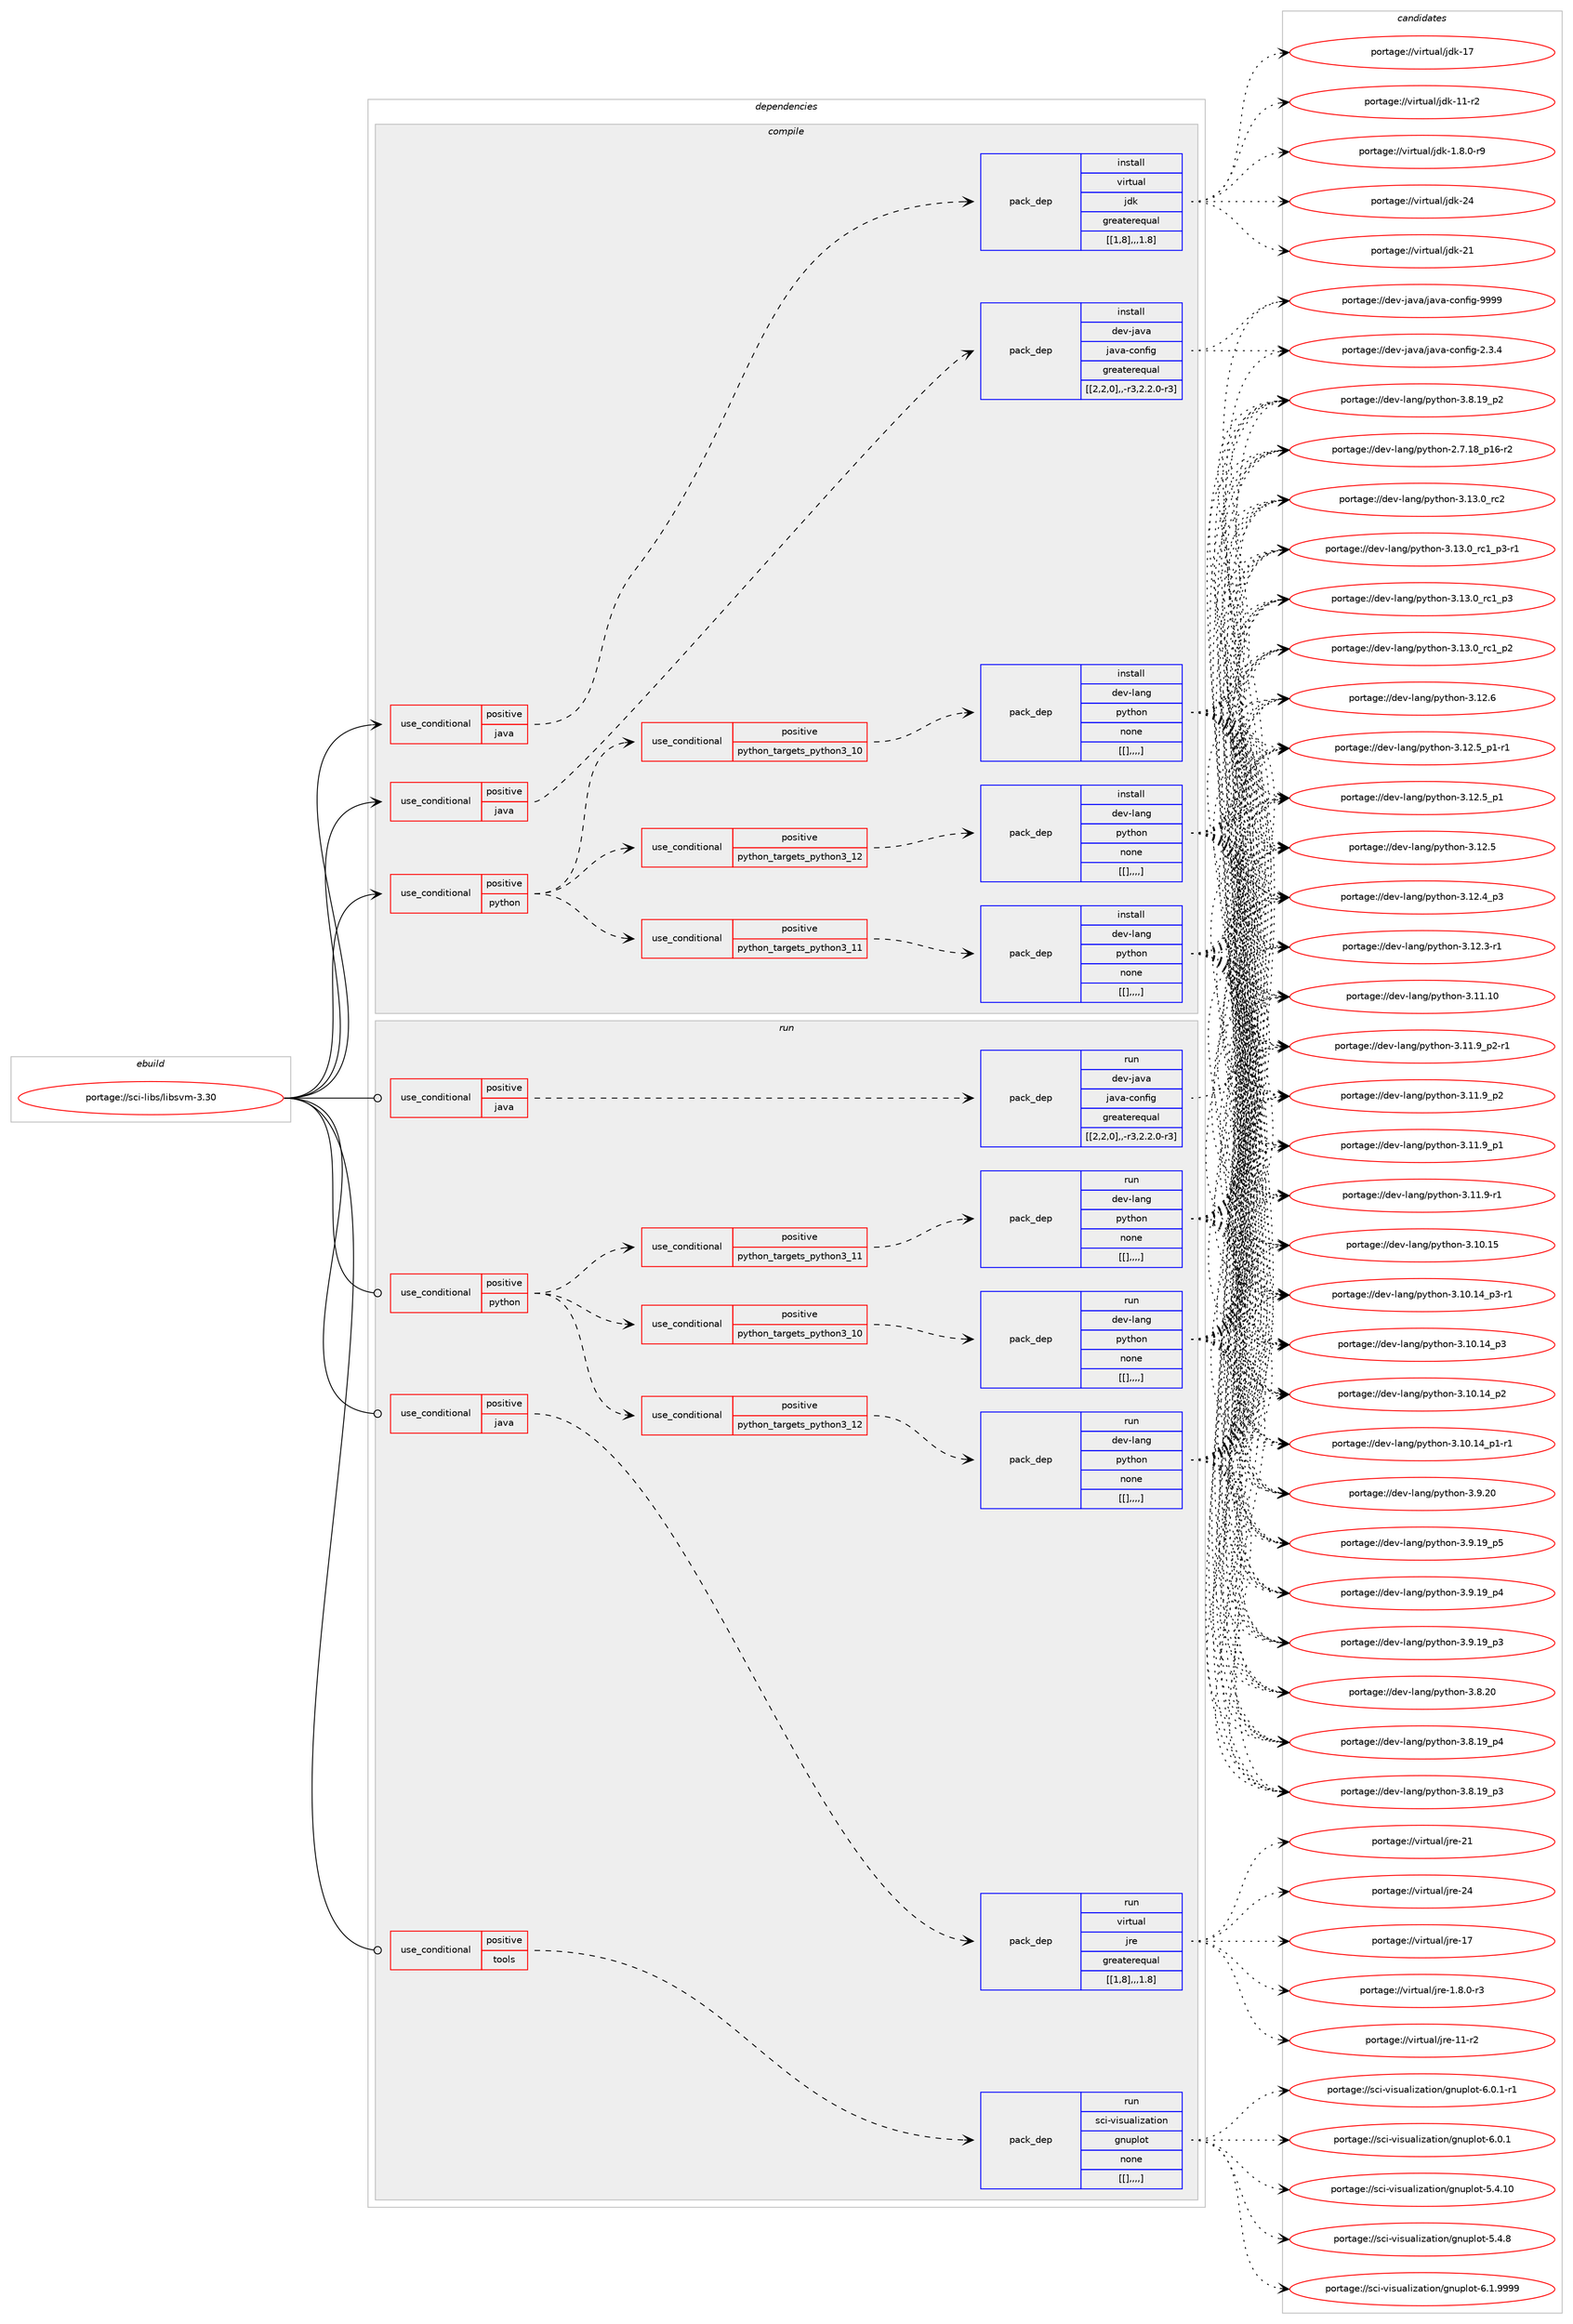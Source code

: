 digraph prolog {

# *************
# Graph options
# *************

newrank=true;
concentrate=true;
compound=true;
graph [rankdir=LR,fontname=Helvetica,fontsize=10,ranksep=1.5];#, ranksep=2.5, nodesep=0.2];
edge  [arrowhead=vee];
node  [fontname=Helvetica,fontsize=10];

# **********
# The ebuild
# **********

subgraph cluster_leftcol {
color=gray;
label=<<i>ebuild</i>>;
id [label="portage://sci-libs/libsvm-3.30", color=red, width=4, href="../sci-libs/libsvm-3.30.svg"];
}

# ****************
# The dependencies
# ****************

subgraph cluster_midcol {
color=gray;
label=<<i>dependencies</i>>;
subgraph cluster_compile {
fillcolor="#eeeeee";
style=filled;
label=<<i>compile</i>>;
subgraph cond110776 {
dependency419689 [label=<<TABLE BORDER="0" CELLBORDER="1" CELLSPACING="0" CELLPADDING="4"><TR><TD ROWSPAN="3" CELLPADDING="10">use_conditional</TD></TR><TR><TD>positive</TD></TR><TR><TD>java</TD></TR></TABLE>>, shape=none, color=red];
subgraph pack305905 {
dependency419690 [label=<<TABLE BORDER="0" CELLBORDER="1" CELLSPACING="0" CELLPADDING="4" WIDTH="220"><TR><TD ROWSPAN="6" CELLPADDING="30">pack_dep</TD></TR><TR><TD WIDTH="110">install</TD></TR><TR><TD>dev-java</TD></TR><TR><TD>java-config</TD></TR><TR><TD>greaterequal</TD></TR><TR><TD>[[2,2,0],,-r3,2.2.0-r3]</TD></TR></TABLE>>, shape=none, color=blue];
}
dependency419689:e -> dependency419690:w [weight=20,style="dashed",arrowhead="vee"];
}
id:e -> dependency419689:w [weight=20,style="solid",arrowhead="vee"];
subgraph cond110777 {
dependency419691 [label=<<TABLE BORDER="0" CELLBORDER="1" CELLSPACING="0" CELLPADDING="4"><TR><TD ROWSPAN="3" CELLPADDING="10">use_conditional</TD></TR><TR><TD>positive</TD></TR><TR><TD>java</TD></TR></TABLE>>, shape=none, color=red];
subgraph pack305906 {
dependency419692 [label=<<TABLE BORDER="0" CELLBORDER="1" CELLSPACING="0" CELLPADDING="4" WIDTH="220"><TR><TD ROWSPAN="6" CELLPADDING="30">pack_dep</TD></TR><TR><TD WIDTH="110">install</TD></TR><TR><TD>virtual</TD></TR><TR><TD>jdk</TD></TR><TR><TD>greaterequal</TD></TR><TR><TD>[[1,8],,,1.8]</TD></TR></TABLE>>, shape=none, color=blue];
}
dependency419691:e -> dependency419692:w [weight=20,style="dashed",arrowhead="vee"];
}
id:e -> dependency419691:w [weight=20,style="solid",arrowhead="vee"];
subgraph cond110778 {
dependency419693 [label=<<TABLE BORDER="0" CELLBORDER="1" CELLSPACING="0" CELLPADDING="4"><TR><TD ROWSPAN="3" CELLPADDING="10">use_conditional</TD></TR><TR><TD>positive</TD></TR><TR><TD>python</TD></TR></TABLE>>, shape=none, color=red];
subgraph cond110779 {
dependency419694 [label=<<TABLE BORDER="0" CELLBORDER="1" CELLSPACING="0" CELLPADDING="4"><TR><TD ROWSPAN="3" CELLPADDING="10">use_conditional</TD></TR><TR><TD>positive</TD></TR><TR><TD>python_targets_python3_10</TD></TR></TABLE>>, shape=none, color=red];
subgraph pack305907 {
dependency419695 [label=<<TABLE BORDER="0" CELLBORDER="1" CELLSPACING="0" CELLPADDING="4" WIDTH="220"><TR><TD ROWSPAN="6" CELLPADDING="30">pack_dep</TD></TR><TR><TD WIDTH="110">install</TD></TR><TR><TD>dev-lang</TD></TR><TR><TD>python</TD></TR><TR><TD>none</TD></TR><TR><TD>[[],,,,]</TD></TR></TABLE>>, shape=none, color=blue];
}
dependency419694:e -> dependency419695:w [weight=20,style="dashed",arrowhead="vee"];
}
dependency419693:e -> dependency419694:w [weight=20,style="dashed",arrowhead="vee"];
subgraph cond110780 {
dependency419696 [label=<<TABLE BORDER="0" CELLBORDER="1" CELLSPACING="0" CELLPADDING="4"><TR><TD ROWSPAN="3" CELLPADDING="10">use_conditional</TD></TR><TR><TD>positive</TD></TR><TR><TD>python_targets_python3_11</TD></TR></TABLE>>, shape=none, color=red];
subgraph pack305908 {
dependency419697 [label=<<TABLE BORDER="0" CELLBORDER="1" CELLSPACING="0" CELLPADDING="4" WIDTH="220"><TR><TD ROWSPAN="6" CELLPADDING="30">pack_dep</TD></TR><TR><TD WIDTH="110">install</TD></TR><TR><TD>dev-lang</TD></TR><TR><TD>python</TD></TR><TR><TD>none</TD></TR><TR><TD>[[],,,,]</TD></TR></TABLE>>, shape=none, color=blue];
}
dependency419696:e -> dependency419697:w [weight=20,style="dashed",arrowhead="vee"];
}
dependency419693:e -> dependency419696:w [weight=20,style="dashed",arrowhead="vee"];
subgraph cond110781 {
dependency419698 [label=<<TABLE BORDER="0" CELLBORDER="1" CELLSPACING="0" CELLPADDING="4"><TR><TD ROWSPAN="3" CELLPADDING="10">use_conditional</TD></TR><TR><TD>positive</TD></TR><TR><TD>python_targets_python3_12</TD></TR></TABLE>>, shape=none, color=red];
subgraph pack305909 {
dependency419699 [label=<<TABLE BORDER="0" CELLBORDER="1" CELLSPACING="0" CELLPADDING="4" WIDTH="220"><TR><TD ROWSPAN="6" CELLPADDING="30">pack_dep</TD></TR><TR><TD WIDTH="110">install</TD></TR><TR><TD>dev-lang</TD></TR><TR><TD>python</TD></TR><TR><TD>none</TD></TR><TR><TD>[[],,,,]</TD></TR></TABLE>>, shape=none, color=blue];
}
dependency419698:e -> dependency419699:w [weight=20,style="dashed",arrowhead="vee"];
}
dependency419693:e -> dependency419698:w [weight=20,style="dashed",arrowhead="vee"];
}
id:e -> dependency419693:w [weight=20,style="solid",arrowhead="vee"];
}
subgraph cluster_compileandrun {
fillcolor="#eeeeee";
style=filled;
label=<<i>compile and run</i>>;
}
subgraph cluster_run {
fillcolor="#eeeeee";
style=filled;
label=<<i>run</i>>;
subgraph cond110782 {
dependency419700 [label=<<TABLE BORDER="0" CELLBORDER="1" CELLSPACING="0" CELLPADDING="4"><TR><TD ROWSPAN="3" CELLPADDING="10">use_conditional</TD></TR><TR><TD>positive</TD></TR><TR><TD>java</TD></TR></TABLE>>, shape=none, color=red];
subgraph pack305910 {
dependency419701 [label=<<TABLE BORDER="0" CELLBORDER="1" CELLSPACING="0" CELLPADDING="4" WIDTH="220"><TR><TD ROWSPAN="6" CELLPADDING="30">pack_dep</TD></TR><TR><TD WIDTH="110">run</TD></TR><TR><TD>dev-java</TD></TR><TR><TD>java-config</TD></TR><TR><TD>greaterequal</TD></TR><TR><TD>[[2,2,0],,-r3,2.2.0-r3]</TD></TR></TABLE>>, shape=none, color=blue];
}
dependency419700:e -> dependency419701:w [weight=20,style="dashed",arrowhead="vee"];
}
id:e -> dependency419700:w [weight=20,style="solid",arrowhead="odot"];
subgraph cond110783 {
dependency419702 [label=<<TABLE BORDER="0" CELLBORDER="1" CELLSPACING="0" CELLPADDING="4"><TR><TD ROWSPAN="3" CELLPADDING="10">use_conditional</TD></TR><TR><TD>positive</TD></TR><TR><TD>java</TD></TR></TABLE>>, shape=none, color=red];
subgraph pack305911 {
dependency419703 [label=<<TABLE BORDER="0" CELLBORDER="1" CELLSPACING="0" CELLPADDING="4" WIDTH="220"><TR><TD ROWSPAN="6" CELLPADDING="30">pack_dep</TD></TR><TR><TD WIDTH="110">run</TD></TR><TR><TD>virtual</TD></TR><TR><TD>jre</TD></TR><TR><TD>greaterequal</TD></TR><TR><TD>[[1,8],,,1.8]</TD></TR></TABLE>>, shape=none, color=blue];
}
dependency419702:e -> dependency419703:w [weight=20,style="dashed",arrowhead="vee"];
}
id:e -> dependency419702:w [weight=20,style="solid",arrowhead="odot"];
subgraph cond110784 {
dependency419704 [label=<<TABLE BORDER="0" CELLBORDER="1" CELLSPACING="0" CELLPADDING="4"><TR><TD ROWSPAN="3" CELLPADDING="10">use_conditional</TD></TR><TR><TD>positive</TD></TR><TR><TD>python</TD></TR></TABLE>>, shape=none, color=red];
subgraph cond110785 {
dependency419705 [label=<<TABLE BORDER="0" CELLBORDER="1" CELLSPACING="0" CELLPADDING="4"><TR><TD ROWSPAN="3" CELLPADDING="10">use_conditional</TD></TR><TR><TD>positive</TD></TR><TR><TD>python_targets_python3_10</TD></TR></TABLE>>, shape=none, color=red];
subgraph pack305912 {
dependency419706 [label=<<TABLE BORDER="0" CELLBORDER="1" CELLSPACING="0" CELLPADDING="4" WIDTH="220"><TR><TD ROWSPAN="6" CELLPADDING="30">pack_dep</TD></TR><TR><TD WIDTH="110">run</TD></TR><TR><TD>dev-lang</TD></TR><TR><TD>python</TD></TR><TR><TD>none</TD></TR><TR><TD>[[],,,,]</TD></TR></TABLE>>, shape=none, color=blue];
}
dependency419705:e -> dependency419706:w [weight=20,style="dashed",arrowhead="vee"];
}
dependency419704:e -> dependency419705:w [weight=20,style="dashed",arrowhead="vee"];
subgraph cond110786 {
dependency419707 [label=<<TABLE BORDER="0" CELLBORDER="1" CELLSPACING="0" CELLPADDING="4"><TR><TD ROWSPAN="3" CELLPADDING="10">use_conditional</TD></TR><TR><TD>positive</TD></TR><TR><TD>python_targets_python3_11</TD></TR></TABLE>>, shape=none, color=red];
subgraph pack305913 {
dependency419708 [label=<<TABLE BORDER="0" CELLBORDER="1" CELLSPACING="0" CELLPADDING="4" WIDTH="220"><TR><TD ROWSPAN="6" CELLPADDING="30">pack_dep</TD></TR><TR><TD WIDTH="110">run</TD></TR><TR><TD>dev-lang</TD></TR><TR><TD>python</TD></TR><TR><TD>none</TD></TR><TR><TD>[[],,,,]</TD></TR></TABLE>>, shape=none, color=blue];
}
dependency419707:e -> dependency419708:w [weight=20,style="dashed",arrowhead="vee"];
}
dependency419704:e -> dependency419707:w [weight=20,style="dashed",arrowhead="vee"];
subgraph cond110787 {
dependency419709 [label=<<TABLE BORDER="0" CELLBORDER="1" CELLSPACING="0" CELLPADDING="4"><TR><TD ROWSPAN="3" CELLPADDING="10">use_conditional</TD></TR><TR><TD>positive</TD></TR><TR><TD>python_targets_python3_12</TD></TR></TABLE>>, shape=none, color=red];
subgraph pack305914 {
dependency419710 [label=<<TABLE BORDER="0" CELLBORDER="1" CELLSPACING="0" CELLPADDING="4" WIDTH="220"><TR><TD ROWSPAN="6" CELLPADDING="30">pack_dep</TD></TR><TR><TD WIDTH="110">run</TD></TR><TR><TD>dev-lang</TD></TR><TR><TD>python</TD></TR><TR><TD>none</TD></TR><TR><TD>[[],,,,]</TD></TR></TABLE>>, shape=none, color=blue];
}
dependency419709:e -> dependency419710:w [weight=20,style="dashed",arrowhead="vee"];
}
dependency419704:e -> dependency419709:w [weight=20,style="dashed",arrowhead="vee"];
}
id:e -> dependency419704:w [weight=20,style="solid",arrowhead="odot"];
subgraph cond110788 {
dependency419711 [label=<<TABLE BORDER="0" CELLBORDER="1" CELLSPACING="0" CELLPADDING="4"><TR><TD ROWSPAN="3" CELLPADDING="10">use_conditional</TD></TR><TR><TD>positive</TD></TR><TR><TD>tools</TD></TR></TABLE>>, shape=none, color=red];
subgraph pack305915 {
dependency419712 [label=<<TABLE BORDER="0" CELLBORDER="1" CELLSPACING="0" CELLPADDING="4" WIDTH="220"><TR><TD ROWSPAN="6" CELLPADDING="30">pack_dep</TD></TR><TR><TD WIDTH="110">run</TD></TR><TR><TD>sci-visualization</TD></TR><TR><TD>gnuplot</TD></TR><TR><TD>none</TD></TR><TR><TD>[[],,,,]</TD></TR></TABLE>>, shape=none, color=blue];
}
dependency419711:e -> dependency419712:w [weight=20,style="dashed",arrowhead="vee"];
}
id:e -> dependency419711:w [weight=20,style="solid",arrowhead="odot"];
}
}

# **************
# The candidates
# **************

subgraph cluster_choices {
rank=same;
color=gray;
label=<<i>candidates</i>>;

subgraph choice305905 {
color=black;
nodesep=1;
choice10010111845106971189747106971189745991111101021051034557575757 [label="portage://dev-java/java-config-9999", color=red, width=4,href="../dev-java/java-config-9999.svg"];
choice1001011184510697118974710697118974599111110102105103455046514652 [label="portage://dev-java/java-config-2.3.4", color=red, width=4,href="../dev-java/java-config-2.3.4.svg"];
dependency419690:e -> choice10010111845106971189747106971189745991111101021051034557575757:w [style=dotted,weight="100"];
dependency419690:e -> choice1001011184510697118974710697118974599111110102105103455046514652:w [style=dotted,weight="100"];
}
subgraph choice305906 {
color=black;
nodesep=1;
choice1181051141161179710847106100107455052 [label="portage://virtual/jdk-24", color=red, width=4,href="../virtual/jdk-24.svg"];
choice1181051141161179710847106100107455049 [label="portage://virtual/jdk-21", color=red, width=4,href="../virtual/jdk-21.svg"];
choice1181051141161179710847106100107454955 [label="portage://virtual/jdk-17", color=red, width=4,href="../virtual/jdk-17.svg"];
choice11810511411611797108471061001074549494511450 [label="portage://virtual/jdk-11-r2", color=red, width=4,href="../virtual/jdk-11-r2.svg"];
choice11810511411611797108471061001074549465646484511457 [label="portage://virtual/jdk-1.8.0-r9", color=red, width=4,href="../virtual/jdk-1.8.0-r9.svg"];
dependency419692:e -> choice1181051141161179710847106100107455052:w [style=dotted,weight="100"];
dependency419692:e -> choice1181051141161179710847106100107455049:w [style=dotted,weight="100"];
dependency419692:e -> choice1181051141161179710847106100107454955:w [style=dotted,weight="100"];
dependency419692:e -> choice11810511411611797108471061001074549494511450:w [style=dotted,weight="100"];
dependency419692:e -> choice11810511411611797108471061001074549465646484511457:w [style=dotted,weight="100"];
}
subgraph choice305907 {
color=black;
nodesep=1;
choice10010111845108971101034711212111610411111045514649514648951149950 [label="portage://dev-lang/python-3.13.0_rc2", color=red, width=4,href="../dev-lang/python-3.13.0_rc2.svg"];
choice1001011184510897110103471121211161041111104551464951464895114994995112514511449 [label="portage://dev-lang/python-3.13.0_rc1_p3-r1", color=red, width=4,href="../dev-lang/python-3.13.0_rc1_p3-r1.svg"];
choice100101118451089711010347112121116104111110455146495146489511499499511251 [label="portage://dev-lang/python-3.13.0_rc1_p3", color=red, width=4,href="../dev-lang/python-3.13.0_rc1_p3.svg"];
choice100101118451089711010347112121116104111110455146495146489511499499511250 [label="portage://dev-lang/python-3.13.0_rc1_p2", color=red, width=4,href="../dev-lang/python-3.13.0_rc1_p2.svg"];
choice10010111845108971101034711212111610411111045514649504654 [label="portage://dev-lang/python-3.12.6", color=red, width=4,href="../dev-lang/python-3.12.6.svg"];
choice1001011184510897110103471121211161041111104551464950465395112494511449 [label="portage://dev-lang/python-3.12.5_p1-r1", color=red, width=4,href="../dev-lang/python-3.12.5_p1-r1.svg"];
choice100101118451089711010347112121116104111110455146495046539511249 [label="portage://dev-lang/python-3.12.5_p1", color=red, width=4,href="../dev-lang/python-3.12.5_p1.svg"];
choice10010111845108971101034711212111610411111045514649504653 [label="portage://dev-lang/python-3.12.5", color=red, width=4,href="../dev-lang/python-3.12.5.svg"];
choice100101118451089711010347112121116104111110455146495046529511251 [label="portage://dev-lang/python-3.12.4_p3", color=red, width=4,href="../dev-lang/python-3.12.4_p3.svg"];
choice100101118451089711010347112121116104111110455146495046514511449 [label="portage://dev-lang/python-3.12.3-r1", color=red, width=4,href="../dev-lang/python-3.12.3-r1.svg"];
choice1001011184510897110103471121211161041111104551464949464948 [label="portage://dev-lang/python-3.11.10", color=red, width=4,href="../dev-lang/python-3.11.10.svg"];
choice1001011184510897110103471121211161041111104551464949465795112504511449 [label="portage://dev-lang/python-3.11.9_p2-r1", color=red, width=4,href="../dev-lang/python-3.11.9_p2-r1.svg"];
choice100101118451089711010347112121116104111110455146494946579511250 [label="portage://dev-lang/python-3.11.9_p2", color=red, width=4,href="../dev-lang/python-3.11.9_p2.svg"];
choice100101118451089711010347112121116104111110455146494946579511249 [label="portage://dev-lang/python-3.11.9_p1", color=red, width=4,href="../dev-lang/python-3.11.9_p1.svg"];
choice100101118451089711010347112121116104111110455146494946574511449 [label="portage://dev-lang/python-3.11.9-r1", color=red, width=4,href="../dev-lang/python-3.11.9-r1.svg"];
choice1001011184510897110103471121211161041111104551464948464953 [label="portage://dev-lang/python-3.10.15", color=red, width=4,href="../dev-lang/python-3.10.15.svg"];
choice100101118451089711010347112121116104111110455146494846495295112514511449 [label="portage://dev-lang/python-3.10.14_p3-r1", color=red, width=4,href="../dev-lang/python-3.10.14_p3-r1.svg"];
choice10010111845108971101034711212111610411111045514649484649529511251 [label="portage://dev-lang/python-3.10.14_p3", color=red, width=4,href="../dev-lang/python-3.10.14_p3.svg"];
choice10010111845108971101034711212111610411111045514649484649529511250 [label="portage://dev-lang/python-3.10.14_p2", color=red, width=4,href="../dev-lang/python-3.10.14_p2.svg"];
choice100101118451089711010347112121116104111110455146494846495295112494511449 [label="portage://dev-lang/python-3.10.14_p1-r1", color=red, width=4,href="../dev-lang/python-3.10.14_p1-r1.svg"];
choice10010111845108971101034711212111610411111045514657465048 [label="portage://dev-lang/python-3.9.20", color=red, width=4,href="../dev-lang/python-3.9.20.svg"];
choice100101118451089711010347112121116104111110455146574649579511253 [label="portage://dev-lang/python-3.9.19_p5", color=red, width=4,href="../dev-lang/python-3.9.19_p5.svg"];
choice100101118451089711010347112121116104111110455146574649579511252 [label="portage://dev-lang/python-3.9.19_p4", color=red, width=4,href="../dev-lang/python-3.9.19_p4.svg"];
choice100101118451089711010347112121116104111110455146574649579511251 [label="portage://dev-lang/python-3.9.19_p3", color=red, width=4,href="../dev-lang/python-3.9.19_p3.svg"];
choice10010111845108971101034711212111610411111045514656465048 [label="portage://dev-lang/python-3.8.20", color=red, width=4,href="../dev-lang/python-3.8.20.svg"];
choice100101118451089711010347112121116104111110455146564649579511252 [label="portage://dev-lang/python-3.8.19_p4", color=red, width=4,href="../dev-lang/python-3.8.19_p4.svg"];
choice100101118451089711010347112121116104111110455146564649579511251 [label="portage://dev-lang/python-3.8.19_p3", color=red, width=4,href="../dev-lang/python-3.8.19_p3.svg"];
choice100101118451089711010347112121116104111110455146564649579511250 [label="portage://dev-lang/python-3.8.19_p2", color=red, width=4,href="../dev-lang/python-3.8.19_p2.svg"];
choice100101118451089711010347112121116104111110455046554649569511249544511450 [label="portage://dev-lang/python-2.7.18_p16-r2", color=red, width=4,href="../dev-lang/python-2.7.18_p16-r2.svg"];
dependency419695:e -> choice10010111845108971101034711212111610411111045514649514648951149950:w [style=dotted,weight="100"];
dependency419695:e -> choice1001011184510897110103471121211161041111104551464951464895114994995112514511449:w [style=dotted,weight="100"];
dependency419695:e -> choice100101118451089711010347112121116104111110455146495146489511499499511251:w [style=dotted,weight="100"];
dependency419695:e -> choice100101118451089711010347112121116104111110455146495146489511499499511250:w [style=dotted,weight="100"];
dependency419695:e -> choice10010111845108971101034711212111610411111045514649504654:w [style=dotted,weight="100"];
dependency419695:e -> choice1001011184510897110103471121211161041111104551464950465395112494511449:w [style=dotted,weight="100"];
dependency419695:e -> choice100101118451089711010347112121116104111110455146495046539511249:w [style=dotted,weight="100"];
dependency419695:e -> choice10010111845108971101034711212111610411111045514649504653:w [style=dotted,weight="100"];
dependency419695:e -> choice100101118451089711010347112121116104111110455146495046529511251:w [style=dotted,weight="100"];
dependency419695:e -> choice100101118451089711010347112121116104111110455146495046514511449:w [style=dotted,weight="100"];
dependency419695:e -> choice1001011184510897110103471121211161041111104551464949464948:w [style=dotted,weight="100"];
dependency419695:e -> choice1001011184510897110103471121211161041111104551464949465795112504511449:w [style=dotted,weight="100"];
dependency419695:e -> choice100101118451089711010347112121116104111110455146494946579511250:w [style=dotted,weight="100"];
dependency419695:e -> choice100101118451089711010347112121116104111110455146494946579511249:w [style=dotted,weight="100"];
dependency419695:e -> choice100101118451089711010347112121116104111110455146494946574511449:w [style=dotted,weight="100"];
dependency419695:e -> choice1001011184510897110103471121211161041111104551464948464953:w [style=dotted,weight="100"];
dependency419695:e -> choice100101118451089711010347112121116104111110455146494846495295112514511449:w [style=dotted,weight="100"];
dependency419695:e -> choice10010111845108971101034711212111610411111045514649484649529511251:w [style=dotted,weight="100"];
dependency419695:e -> choice10010111845108971101034711212111610411111045514649484649529511250:w [style=dotted,weight="100"];
dependency419695:e -> choice100101118451089711010347112121116104111110455146494846495295112494511449:w [style=dotted,weight="100"];
dependency419695:e -> choice10010111845108971101034711212111610411111045514657465048:w [style=dotted,weight="100"];
dependency419695:e -> choice100101118451089711010347112121116104111110455146574649579511253:w [style=dotted,weight="100"];
dependency419695:e -> choice100101118451089711010347112121116104111110455146574649579511252:w [style=dotted,weight="100"];
dependency419695:e -> choice100101118451089711010347112121116104111110455146574649579511251:w [style=dotted,weight="100"];
dependency419695:e -> choice10010111845108971101034711212111610411111045514656465048:w [style=dotted,weight="100"];
dependency419695:e -> choice100101118451089711010347112121116104111110455146564649579511252:w [style=dotted,weight="100"];
dependency419695:e -> choice100101118451089711010347112121116104111110455146564649579511251:w [style=dotted,weight="100"];
dependency419695:e -> choice100101118451089711010347112121116104111110455146564649579511250:w [style=dotted,weight="100"];
dependency419695:e -> choice100101118451089711010347112121116104111110455046554649569511249544511450:w [style=dotted,weight="100"];
}
subgraph choice305908 {
color=black;
nodesep=1;
choice10010111845108971101034711212111610411111045514649514648951149950 [label="portage://dev-lang/python-3.13.0_rc2", color=red, width=4,href="../dev-lang/python-3.13.0_rc2.svg"];
choice1001011184510897110103471121211161041111104551464951464895114994995112514511449 [label="portage://dev-lang/python-3.13.0_rc1_p3-r1", color=red, width=4,href="../dev-lang/python-3.13.0_rc1_p3-r1.svg"];
choice100101118451089711010347112121116104111110455146495146489511499499511251 [label="portage://dev-lang/python-3.13.0_rc1_p3", color=red, width=4,href="../dev-lang/python-3.13.0_rc1_p3.svg"];
choice100101118451089711010347112121116104111110455146495146489511499499511250 [label="portage://dev-lang/python-3.13.0_rc1_p2", color=red, width=4,href="../dev-lang/python-3.13.0_rc1_p2.svg"];
choice10010111845108971101034711212111610411111045514649504654 [label="portage://dev-lang/python-3.12.6", color=red, width=4,href="../dev-lang/python-3.12.6.svg"];
choice1001011184510897110103471121211161041111104551464950465395112494511449 [label="portage://dev-lang/python-3.12.5_p1-r1", color=red, width=4,href="../dev-lang/python-3.12.5_p1-r1.svg"];
choice100101118451089711010347112121116104111110455146495046539511249 [label="portage://dev-lang/python-3.12.5_p1", color=red, width=4,href="../dev-lang/python-3.12.5_p1.svg"];
choice10010111845108971101034711212111610411111045514649504653 [label="portage://dev-lang/python-3.12.5", color=red, width=4,href="../dev-lang/python-3.12.5.svg"];
choice100101118451089711010347112121116104111110455146495046529511251 [label="portage://dev-lang/python-3.12.4_p3", color=red, width=4,href="../dev-lang/python-3.12.4_p3.svg"];
choice100101118451089711010347112121116104111110455146495046514511449 [label="portage://dev-lang/python-3.12.3-r1", color=red, width=4,href="../dev-lang/python-3.12.3-r1.svg"];
choice1001011184510897110103471121211161041111104551464949464948 [label="portage://dev-lang/python-3.11.10", color=red, width=4,href="../dev-lang/python-3.11.10.svg"];
choice1001011184510897110103471121211161041111104551464949465795112504511449 [label="portage://dev-lang/python-3.11.9_p2-r1", color=red, width=4,href="../dev-lang/python-3.11.9_p2-r1.svg"];
choice100101118451089711010347112121116104111110455146494946579511250 [label="portage://dev-lang/python-3.11.9_p2", color=red, width=4,href="../dev-lang/python-3.11.9_p2.svg"];
choice100101118451089711010347112121116104111110455146494946579511249 [label="portage://dev-lang/python-3.11.9_p1", color=red, width=4,href="../dev-lang/python-3.11.9_p1.svg"];
choice100101118451089711010347112121116104111110455146494946574511449 [label="portage://dev-lang/python-3.11.9-r1", color=red, width=4,href="../dev-lang/python-3.11.9-r1.svg"];
choice1001011184510897110103471121211161041111104551464948464953 [label="portage://dev-lang/python-3.10.15", color=red, width=4,href="../dev-lang/python-3.10.15.svg"];
choice100101118451089711010347112121116104111110455146494846495295112514511449 [label="portage://dev-lang/python-3.10.14_p3-r1", color=red, width=4,href="../dev-lang/python-3.10.14_p3-r1.svg"];
choice10010111845108971101034711212111610411111045514649484649529511251 [label="portage://dev-lang/python-3.10.14_p3", color=red, width=4,href="../dev-lang/python-3.10.14_p3.svg"];
choice10010111845108971101034711212111610411111045514649484649529511250 [label="portage://dev-lang/python-3.10.14_p2", color=red, width=4,href="../dev-lang/python-3.10.14_p2.svg"];
choice100101118451089711010347112121116104111110455146494846495295112494511449 [label="portage://dev-lang/python-3.10.14_p1-r1", color=red, width=4,href="../dev-lang/python-3.10.14_p1-r1.svg"];
choice10010111845108971101034711212111610411111045514657465048 [label="portage://dev-lang/python-3.9.20", color=red, width=4,href="../dev-lang/python-3.9.20.svg"];
choice100101118451089711010347112121116104111110455146574649579511253 [label="portage://dev-lang/python-3.9.19_p5", color=red, width=4,href="../dev-lang/python-3.9.19_p5.svg"];
choice100101118451089711010347112121116104111110455146574649579511252 [label="portage://dev-lang/python-3.9.19_p4", color=red, width=4,href="../dev-lang/python-3.9.19_p4.svg"];
choice100101118451089711010347112121116104111110455146574649579511251 [label="portage://dev-lang/python-3.9.19_p3", color=red, width=4,href="../dev-lang/python-3.9.19_p3.svg"];
choice10010111845108971101034711212111610411111045514656465048 [label="portage://dev-lang/python-3.8.20", color=red, width=4,href="../dev-lang/python-3.8.20.svg"];
choice100101118451089711010347112121116104111110455146564649579511252 [label="portage://dev-lang/python-3.8.19_p4", color=red, width=4,href="../dev-lang/python-3.8.19_p4.svg"];
choice100101118451089711010347112121116104111110455146564649579511251 [label="portage://dev-lang/python-3.8.19_p3", color=red, width=4,href="../dev-lang/python-3.8.19_p3.svg"];
choice100101118451089711010347112121116104111110455146564649579511250 [label="portage://dev-lang/python-3.8.19_p2", color=red, width=4,href="../dev-lang/python-3.8.19_p2.svg"];
choice100101118451089711010347112121116104111110455046554649569511249544511450 [label="portage://dev-lang/python-2.7.18_p16-r2", color=red, width=4,href="../dev-lang/python-2.7.18_p16-r2.svg"];
dependency419697:e -> choice10010111845108971101034711212111610411111045514649514648951149950:w [style=dotted,weight="100"];
dependency419697:e -> choice1001011184510897110103471121211161041111104551464951464895114994995112514511449:w [style=dotted,weight="100"];
dependency419697:e -> choice100101118451089711010347112121116104111110455146495146489511499499511251:w [style=dotted,weight="100"];
dependency419697:e -> choice100101118451089711010347112121116104111110455146495146489511499499511250:w [style=dotted,weight="100"];
dependency419697:e -> choice10010111845108971101034711212111610411111045514649504654:w [style=dotted,weight="100"];
dependency419697:e -> choice1001011184510897110103471121211161041111104551464950465395112494511449:w [style=dotted,weight="100"];
dependency419697:e -> choice100101118451089711010347112121116104111110455146495046539511249:w [style=dotted,weight="100"];
dependency419697:e -> choice10010111845108971101034711212111610411111045514649504653:w [style=dotted,weight="100"];
dependency419697:e -> choice100101118451089711010347112121116104111110455146495046529511251:w [style=dotted,weight="100"];
dependency419697:e -> choice100101118451089711010347112121116104111110455146495046514511449:w [style=dotted,weight="100"];
dependency419697:e -> choice1001011184510897110103471121211161041111104551464949464948:w [style=dotted,weight="100"];
dependency419697:e -> choice1001011184510897110103471121211161041111104551464949465795112504511449:w [style=dotted,weight="100"];
dependency419697:e -> choice100101118451089711010347112121116104111110455146494946579511250:w [style=dotted,weight="100"];
dependency419697:e -> choice100101118451089711010347112121116104111110455146494946579511249:w [style=dotted,weight="100"];
dependency419697:e -> choice100101118451089711010347112121116104111110455146494946574511449:w [style=dotted,weight="100"];
dependency419697:e -> choice1001011184510897110103471121211161041111104551464948464953:w [style=dotted,weight="100"];
dependency419697:e -> choice100101118451089711010347112121116104111110455146494846495295112514511449:w [style=dotted,weight="100"];
dependency419697:e -> choice10010111845108971101034711212111610411111045514649484649529511251:w [style=dotted,weight="100"];
dependency419697:e -> choice10010111845108971101034711212111610411111045514649484649529511250:w [style=dotted,weight="100"];
dependency419697:e -> choice100101118451089711010347112121116104111110455146494846495295112494511449:w [style=dotted,weight="100"];
dependency419697:e -> choice10010111845108971101034711212111610411111045514657465048:w [style=dotted,weight="100"];
dependency419697:e -> choice100101118451089711010347112121116104111110455146574649579511253:w [style=dotted,weight="100"];
dependency419697:e -> choice100101118451089711010347112121116104111110455146574649579511252:w [style=dotted,weight="100"];
dependency419697:e -> choice100101118451089711010347112121116104111110455146574649579511251:w [style=dotted,weight="100"];
dependency419697:e -> choice10010111845108971101034711212111610411111045514656465048:w [style=dotted,weight="100"];
dependency419697:e -> choice100101118451089711010347112121116104111110455146564649579511252:w [style=dotted,weight="100"];
dependency419697:e -> choice100101118451089711010347112121116104111110455146564649579511251:w [style=dotted,weight="100"];
dependency419697:e -> choice100101118451089711010347112121116104111110455146564649579511250:w [style=dotted,weight="100"];
dependency419697:e -> choice100101118451089711010347112121116104111110455046554649569511249544511450:w [style=dotted,weight="100"];
}
subgraph choice305909 {
color=black;
nodesep=1;
choice10010111845108971101034711212111610411111045514649514648951149950 [label="portage://dev-lang/python-3.13.0_rc2", color=red, width=4,href="../dev-lang/python-3.13.0_rc2.svg"];
choice1001011184510897110103471121211161041111104551464951464895114994995112514511449 [label="portage://dev-lang/python-3.13.0_rc1_p3-r1", color=red, width=4,href="../dev-lang/python-3.13.0_rc1_p3-r1.svg"];
choice100101118451089711010347112121116104111110455146495146489511499499511251 [label="portage://dev-lang/python-3.13.0_rc1_p3", color=red, width=4,href="../dev-lang/python-3.13.0_rc1_p3.svg"];
choice100101118451089711010347112121116104111110455146495146489511499499511250 [label="portage://dev-lang/python-3.13.0_rc1_p2", color=red, width=4,href="../dev-lang/python-3.13.0_rc1_p2.svg"];
choice10010111845108971101034711212111610411111045514649504654 [label="portage://dev-lang/python-3.12.6", color=red, width=4,href="../dev-lang/python-3.12.6.svg"];
choice1001011184510897110103471121211161041111104551464950465395112494511449 [label="portage://dev-lang/python-3.12.5_p1-r1", color=red, width=4,href="../dev-lang/python-3.12.5_p1-r1.svg"];
choice100101118451089711010347112121116104111110455146495046539511249 [label="portage://dev-lang/python-3.12.5_p1", color=red, width=4,href="../dev-lang/python-3.12.5_p1.svg"];
choice10010111845108971101034711212111610411111045514649504653 [label="portage://dev-lang/python-3.12.5", color=red, width=4,href="../dev-lang/python-3.12.5.svg"];
choice100101118451089711010347112121116104111110455146495046529511251 [label="portage://dev-lang/python-3.12.4_p3", color=red, width=4,href="../dev-lang/python-3.12.4_p3.svg"];
choice100101118451089711010347112121116104111110455146495046514511449 [label="portage://dev-lang/python-3.12.3-r1", color=red, width=4,href="../dev-lang/python-3.12.3-r1.svg"];
choice1001011184510897110103471121211161041111104551464949464948 [label="portage://dev-lang/python-3.11.10", color=red, width=4,href="../dev-lang/python-3.11.10.svg"];
choice1001011184510897110103471121211161041111104551464949465795112504511449 [label="portage://dev-lang/python-3.11.9_p2-r1", color=red, width=4,href="../dev-lang/python-3.11.9_p2-r1.svg"];
choice100101118451089711010347112121116104111110455146494946579511250 [label="portage://dev-lang/python-3.11.9_p2", color=red, width=4,href="../dev-lang/python-3.11.9_p2.svg"];
choice100101118451089711010347112121116104111110455146494946579511249 [label="portage://dev-lang/python-3.11.9_p1", color=red, width=4,href="../dev-lang/python-3.11.9_p1.svg"];
choice100101118451089711010347112121116104111110455146494946574511449 [label="portage://dev-lang/python-3.11.9-r1", color=red, width=4,href="../dev-lang/python-3.11.9-r1.svg"];
choice1001011184510897110103471121211161041111104551464948464953 [label="portage://dev-lang/python-3.10.15", color=red, width=4,href="../dev-lang/python-3.10.15.svg"];
choice100101118451089711010347112121116104111110455146494846495295112514511449 [label="portage://dev-lang/python-3.10.14_p3-r1", color=red, width=4,href="../dev-lang/python-3.10.14_p3-r1.svg"];
choice10010111845108971101034711212111610411111045514649484649529511251 [label="portage://dev-lang/python-3.10.14_p3", color=red, width=4,href="../dev-lang/python-3.10.14_p3.svg"];
choice10010111845108971101034711212111610411111045514649484649529511250 [label="portage://dev-lang/python-3.10.14_p2", color=red, width=4,href="../dev-lang/python-3.10.14_p2.svg"];
choice100101118451089711010347112121116104111110455146494846495295112494511449 [label="portage://dev-lang/python-3.10.14_p1-r1", color=red, width=4,href="../dev-lang/python-3.10.14_p1-r1.svg"];
choice10010111845108971101034711212111610411111045514657465048 [label="portage://dev-lang/python-3.9.20", color=red, width=4,href="../dev-lang/python-3.9.20.svg"];
choice100101118451089711010347112121116104111110455146574649579511253 [label="portage://dev-lang/python-3.9.19_p5", color=red, width=4,href="../dev-lang/python-3.9.19_p5.svg"];
choice100101118451089711010347112121116104111110455146574649579511252 [label="portage://dev-lang/python-3.9.19_p4", color=red, width=4,href="../dev-lang/python-3.9.19_p4.svg"];
choice100101118451089711010347112121116104111110455146574649579511251 [label="portage://dev-lang/python-3.9.19_p3", color=red, width=4,href="../dev-lang/python-3.9.19_p3.svg"];
choice10010111845108971101034711212111610411111045514656465048 [label="portage://dev-lang/python-3.8.20", color=red, width=4,href="../dev-lang/python-3.8.20.svg"];
choice100101118451089711010347112121116104111110455146564649579511252 [label="portage://dev-lang/python-3.8.19_p4", color=red, width=4,href="../dev-lang/python-3.8.19_p4.svg"];
choice100101118451089711010347112121116104111110455146564649579511251 [label="portage://dev-lang/python-3.8.19_p3", color=red, width=4,href="../dev-lang/python-3.8.19_p3.svg"];
choice100101118451089711010347112121116104111110455146564649579511250 [label="portage://dev-lang/python-3.8.19_p2", color=red, width=4,href="../dev-lang/python-3.8.19_p2.svg"];
choice100101118451089711010347112121116104111110455046554649569511249544511450 [label="portage://dev-lang/python-2.7.18_p16-r2", color=red, width=4,href="../dev-lang/python-2.7.18_p16-r2.svg"];
dependency419699:e -> choice10010111845108971101034711212111610411111045514649514648951149950:w [style=dotted,weight="100"];
dependency419699:e -> choice1001011184510897110103471121211161041111104551464951464895114994995112514511449:w [style=dotted,weight="100"];
dependency419699:e -> choice100101118451089711010347112121116104111110455146495146489511499499511251:w [style=dotted,weight="100"];
dependency419699:e -> choice100101118451089711010347112121116104111110455146495146489511499499511250:w [style=dotted,weight="100"];
dependency419699:e -> choice10010111845108971101034711212111610411111045514649504654:w [style=dotted,weight="100"];
dependency419699:e -> choice1001011184510897110103471121211161041111104551464950465395112494511449:w [style=dotted,weight="100"];
dependency419699:e -> choice100101118451089711010347112121116104111110455146495046539511249:w [style=dotted,weight="100"];
dependency419699:e -> choice10010111845108971101034711212111610411111045514649504653:w [style=dotted,weight="100"];
dependency419699:e -> choice100101118451089711010347112121116104111110455146495046529511251:w [style=dotted,weight="100"];
dependency419699:e -> choice100101118451089711010347112121116104111110455146495046514511449:w [style=dotted,weight="100"];
dependency419699:e -> choice1001011184510897110103471121211161041111104551464949464948:w [style=dotted,weight="100"];
dependency419699:e -> choice1001011184510897110103471121211161041111104551464949465795112504511449:w [style=dotted,weight="100"];
dependency419699:e -> choice100101118451089711010347112121116104111110455146494946579511250:w [style=dotted,weight="100"];
dependency419699:e -> choice100101118451089711010347112121116104111110455146494946579511249:w [style=dotted,weight="100"];
dependency419699:e -> choice100101118451089711010347112121116104111110455146494946574511449:w [style=dotted,weight="100"];
dependency419699:e -> choice1001011184510897110103471121211161041111104551464948464953:w [style=dotted,weight="100"];
dependency419699:e -> choice100101118451089711010347112121116104111110455146494846495295112514511449:w [style=dotted,weight="100"];
dependency419699:e -> choice10010111845108971101034711212111610411111045514649484649529511251:w [style=dotted,weight="100"];
dependency419699:e -> choice10010111845108971101034711212111610411111045514649484649529511250:w [style=dotted,weight="100"];
dependency419699:e -> choice100101118451089711010347112121116104111110455146494846495295112494511449:w [style=dotted,weight="100"];
dependency419699:e -> choice10010111845108971101034711212111610411111045514657465048:w [style=dotted,weight="100"];
dependency419699:e -> choice100101118451089711010347112121116104111110455146574649579511253:w [style=dotted,weight="100"];
dependency419699:e -> choice100101118451089711010347112121116104111110455146574649579511252:w [style=dotted,weight="100"];
dependency419699:e -> choice100101118451089711010347112121116104111110455146574649579511251:w [style=dotted,weight="100"];
dependency419699:e -> choice10010111845108971101034711212111610411111045514656465048:w [style=dotted,weight="100"];
dependency419699:e -> choice100101118451089711010347112121116104111110455146564649579511252:w [style=dotted,weight="100"];
dependency419699:e -> choice100101118451089711010347112121116104111110455146564649579511251:w [style=dotted,weight="100"];
dependency419699:e -> choice100101118451089711010347112121116104111110455146564649579511250:w [style=dotted,weight="100"];
dependency419699:e -> choice100101118451089711010347112121116104111110455046554649569511249544511450:w [style=dotted,weight="100"];
}
subgraph choice305910 {
color=black;
nodesep=1;
choice10010111845106971189747106971189745991111101021051034557575757 [label="portage://dev-java/java-config-9999", color=red, width=4,href="../dev-java/java-config-9999.svg"];
choice1001011184510697118974710697118974599111110102105103455046514652 [label="portage://dev-java/java-config-2.3.4", color=red, width=4,href="../dev-java/java-config-2.3.4.svg"];
dependency419701:e -> choice10010111845106971189747106971189745991111101021051034557575757:w [style=dotted,weight="100"];
dependency419701:e -> choice1001011184510697118974710697118974599111110102105103455046514652:w [style=dotted,weight="100"];
}
subgraph choice305911 {
color=black;
nodesep=1;
choice1181051141161179710847106114101455052 [label="portage://virtual/jre-24", color=red, width=4,href="../virtual/jre-24.svg"];
choice1181051141161179710847106114101455049 [label="portage://virtual/jre-21", color=red, width=4,href="../virtual/jre-21.svg"];
choice1181051141161179710847106114101454955 [label="portage://virtual/jre-17", color=red, width=4,href="../virtual/jre-17.svg"];
choice11810511411611797108471061141014549494511450 [label="portage://virtual/jre-11-r2", color=red, width=4,href="../virtual/jre-11-r2.svg"];
choice11810511411611797108471061141014549465646484511451 [label="portage://virtual/jre-1.8.0-r3", color=red, width=4,href="../virtual/jre-1.8.0-r3.svg"];
dependency419703:e -> choice1181051141161179710847106114101455052:w [style=dotted,weight="100"];
dependency419703:e -> choice1181051141161179710847106114101455049:w [style=dotted,weight="100"];
dependency419703:e -> choice1181051141161179710847106114101454955:w [style=dotted,weight="100"];
dependency419703:e -> choice11810511411611797108471061141014549494511450:w [style=dotted,weight="100"];
dependency419703:e -> choice11810511411611797108471061141014549465646484511451:w [style=dotted,weight="100"];
}
subgraph choice305912 {
color=black;
nodesep=1;
choice10010111845108971101034711212111610411111045514649514648951149950 [label="portage://dev-lang/python-3.13.0_rc2", color=red, width=4,href="../dev-lang/python-3.13.0_rc2.svg"];
choice1001011184510897110103471121211161041111104551464951464895114994995112514511449 [label="portage://dev-lang/python-3.13.0_rc1_p3-r1", color=red, width=4,href="../dev-lang/python-3.13.0_rc1_p3-r1.svg"];
choice100101118451089711010347112121116104111110455146495146489511499499511251 [label="portage://dev-lang/python-3.13.0_rc1_p3", color=red, width=4,href="../dev-lang/python-3.13.0_rc1_p3.svg"];
choice100101118451089711010347112121116104111110455146495146489511499499511250 [label="portage://dev-lang/python-3.13.0_rc1_p2", color=red, width=4,href="../dev-lang/python-3.13.0_rc1_p2.svg"];
choice10010111845108971101034711212111610411111045514649504654 [label="portage://dev-lang/python-3.12.6", color=red, width=4,href="../dev-lang/python-3.12.6.svg"];
choice1001011184510897110103471121211161041111104551464950465395112494511449 [label="portage://dev-lang/python-3.12.5_p1-r1", color=red, width=4,href="../dev-lang/python-3.12.5_p1-r1.svg"];
choice100101118451089711010347112121116104111110455146495046539511249 [label="portage://dev-lang/python-3.12.5_p1", color=red, width=4,href="../dev-lang/python-3.12.5_p1.svg"];
choice10010111845108971101034711212111610411111045514649504653 [label="portage://dev-lang/python-3.12.5", color=red, width=4,href="../dev-lang/python-3.12.5.svg"];
choice100101118451089711010347112121116104111110455146495046529511251 [label="portage://dev-lang/python-3.12.4_p3", color=red, width=4,href="../dev-lang/python-3.12.4_p3.svg"];
choice100101118451089711010347112121116104111110455146495046514511449 [label="portage://dev-lang/python-3.12.3-r1", color=red, width=4,href="../dev-lang/python-3.12.3-r1.svg"];
choice1001011184510897110103471121211161041111104551464949464948 [label="portage://dev-lang/python-3.11.10", color=red, width=4,href="../dev-lang/python-3.11.10.svg"];
choice1001011184510897110103471121211161041111104551464949465795112504511449 [label="portage://dev-lang/python-3.11.9_p2-r1", color=red, width=4,href="../dev-lang/python-3.11.9_p2-r1.svg"];
choice100101118451089711010347112121116104111110455146494946579511250 [label="portage://dev-lang/python-3.11.9_p2", color=red, width=4,href="../dev-lang/python-3.11.9_p2.svg"];
choice100101118451089711010347112121116104111110455146494946579511249 [label="portage://dev-lang/python-3.11.9_p1", color=red, width=4,href="../dev-lang/python-3.11.9_p1.svg"];
choice100101118451089711010347112121116104111110455146494946574511449 [label="portage://dev-lang/python-3.11.9-r1", color=red, width=4,href="../dev-lang/python-3.11.9-r1.svg"];
choice1001011184510897110103471121211161041111104551464948464953 [label="portage://dev-lang/python-3.10.15", color=red, width=4,href="../dev-lang/python-3.10.15.svg"];
choice100101118451089711010347112121116104111110455146494846495295112514511449 [label="portage://dev-lang/python-3.10.14_p3-r1", color=red, width=4,href="../dev-lang/python-3.10.14_p3-r1.svg"];
choice10010111845108971101034711212111610411111045514649484649529511251 [label="portage://dev-lang/python-3.10.14_p3", color=red, width=4,href="../dev-lang/python-3.10.14_p3.svg"];
choice10010111845108971101034711212111610411111045514649484649529511250 [label="portage://dev-lang/python-3.10.14_p2", color=red, width=4,href="../dev-lang/python-3.10.14_p2.svg"];
choice100101118451089711010347112121116104111110455146494846495295112494511449 [label="portage://dev-lang/python-3.10.14_p1-r1", color=red, width=4,href="../dev-lang/python-3.10.14_p1-r1.svg"];
choice10010111845108971101034711212111610411111045514657465048 [label="portage://dev-lang/python-3.9.20", color=red, width=4,href="../dev-lang/python-3.9.20.svg"];
choice100101118451089711010347112121116104111110455146574649579511253 [label="portage://dev-lang/python-3.9.19_p5", color=red, width=4,href="../dev-lang/python-3.9.19_p5.svg"];
choice100101118451089711010347112121116104111110455146574649579511252 [label="portage://dev-lang/python-3.9.19_p4", color=red, width=4,href="../dev-lang/python-3.9.19_p4.svg"];
choice100101118451089711010347112121116104111110455146574649579511251 [label="portage://dev-lang/python-3.9.19_p3", color=red, width=4,href="../dev-lang/python-3.9.19_p3.svg"];
choice10010111845108971101034711212111610411111045514656465048 [label="portage://dev-lang/python-3.8.20", color=red, width=4,href="../dev-lang/python-3.8.20.svg"];
choice100101118451089711010347112121116104111110455146564649579511252 [label="portage://dev-lang/python-3.8.19_p4", color=red, width=4,href="../dev-lang/python-3.8.19_p4.svg"];
choice100101118451089711010347112121116104111110455146564649579511251 [label="portage://dev-lang/python-3.8.19_p3", color=red, width=4,href="../dev-lang/python-3.8.19_p3.svg"];
choice100101118451089711010347112121116104111110455146564649579511250 [label="portage://dev-lang/python-3.8.19_p2", color=red, width=4,href="../dev-lang/python-3.8.19_p2.svg"];
choice100101118451089711010347112121116104111110455046554649569511249544511450 [label="portage://dev-lang/python-2.7.18_p16-r2", color=red, width=4,href="../dev-lang/python-2.7.18_p16-r2.svg"];
dependency419706:e -> choice10010111845108971101034711212111610411111045514649514648951149950:w [style=dotted,weight="100"];
dependency419706:e -> choice1001011184510897110103471121211161041111104551464951464895114994995112514511449:w [style=dotted,weight="100"];
dependency419706:e -> choice100101118451089711010347112121116104111110455146495146489511499499511251:w [style=dotted,weight="100"];
dependency419706:e -> choice100101118451089711010347112121116104111110455146495146489511499499511250:w [style=dotted,weight="100"];
dependency419706:e -> choice10010111845108971101034711212111610411111045514649504654:w [style=dotted,weight="100"];
dependency419706:e -> choice1001011184510897110103471121211161041111104551464950465395112494511449:w [style=dotted,weight="100"];
dependency419706:e -> choice100101118451089711010347112121116104111110455146495046539511249:w [style=dotted,weight="100"];
dependency419706:e -> choice10010111845108971101034711212111610411111045514649504653:w [style=dotted,weight="100"];
dependency419706:e -> choice100101118451089711010347112121116104111110455146495046529511251:w [style=dotted,weight="100"];
dependency419706:e -> choice100101118451089711010347112121116104111110455146495046514511449:w [style=dotted,weight="100"];
dependency419706:e -> choice1001011184510897110103471121211161041111104551464949464948:w [style=dotted,weight="100"];
dependency419706:e -> choice1001011184510897110103471121211161041111104551464949465795112504511449:w [style=dotted,weight="100"];
dependency419706:e -> choice100101118451089711010347112121116104111110455146494946579511250:w [style=dotted,weight="100"];
dependency419706:e -> choice100101118451089711010347112121116104111110455146494946579511249:w [style=dotted,weight="100"];
dependency419706:e -> choice100101118451089711010347112121116104111110455146494946574511449:w [style=dotted,weight="100"];
dependency419706:e -> choice1001011184510897110103471121211161041111104551464948464953:w [style=dotted,weight="100"];
dependency419706:e -> choice100101118451089711010347112121116104111110455146494846495295112514511449:w [style=dotted,weight="100"];
dependency419706:e -> choice10010111845108971101034711212111610411111045514649484649529511251:w [style=dotted,weight="100"];
dependency419706:e -> choice10010111845108971101034711212111610411111045514649484649529511250:w [style=dotted,weight="100"];
dependency419706:e -> choice100101118451089711010347112121116104111110455146494846495295112494511449:w [style=dotted,weight="100"];
dependency419706:e -> choice10010111845108971101034711212111610411111045514657465048:w [style=dotted,weight="100"];
dependency419706:e -> choice100101118451089711010347112121116104111110455146574649579511253:w [style=dotted,weight="100"];
dependency419706:e -> choice100101118451089711010347112121116104111110455146574649579511252:w [style=dotted,weight="100"];
dependency419706:e -> choice100101118451089711010347112121116104111110455146574649579511251:w [style=dotted,weight="100"];
dependency419706:e -> choice10010111845108971101034711212111610411111045514656465048:w [style=dotted,weight="100"];
dependency419706:e -> choice100101118451089711010347112121116104111110455146564649579511252:w [style=dotted,weight="100"];
dependency419706:e -> choice100101118451089711010347112121116104111110455146564649579511251:w [style=dotted,weight="100"];
dependency419706:e -> choice100101118451089711010347112121116104111110455146564649579511250:w [style=dotted,weight="100"];
dependency419706:e -> choice100101118451089711010347112121116104111110455046554649569511249544511450:w [style=dotted,weight="100"];
}
subgraph choice305913 {
color=black;
nodesep=1;
choice10010111845108971101034711212111610411111045514649514648951149950 [label="portage://dev-lang/python-3.13.0_rc2", color=red, width=4,href="../dev-lang/python-3.13.0_rc2.svg"];
choice1001011184510897110103471121211161041111104551464951464895114994995112514511449 [label="portage://dev-lang/python-3.13.0_rc1_p3-r1", color=red, width=4,href="../dev-lang/python-3.13.0_rc1_p3-r1.svg"];
choice100101118451089711010347112121116104111110455146495146489511499499511251 [label="portage://dev-lang/python-3.13.0_rc1_p3", color=red, width=4,href="../dev-lang/python-3.13.0_rc1_p3.svg"];
choice100101118451089711010347112121116104111110455146495146489511499499511250 [label="portage://dev-lang/python-3.13.0_rc1_p2", color=red, width=4,href="../dev-lang/python-3.13.0_rc1_p2.svg"];
choice10010111845108971101034711212111610411111045514649504654 [label="portage://dev-lang/python-3.12.6", color=red, width=4,href="../dev-lang/python-3.12.6.svg"];
choice1001011184510897110103471121211161041111104551464950465395112494511449 [label="portage://dev-lang/python-3.12.5_p1-r1", color=red, width=4,href="../dev-lang/python-3.12.5_p1-r1.svg"];
choice100101118451089711010347112121116104111110455146495046539511249 [label="portage://dev-lang/python-3.12.5_p1", color=red, width=4,href="../dev-lang/python-3.12.5_p1.svg"];
choice10010111845108971101034711212111610411111045514649504653 [label="portage://dev-lang/python-3.12.5", color=red, width=4,href="../dev-lang/python-3.12.5.svg"];
choice100101118451089711010347112121116104111110455146495046529511251 [label="portage://dev-lang/python-3.12.4_p3", color=red, width=4,href="../dev-lang/python-3.12.4_p3.svg"];
choice100101118451089711010347112121116104111110455146495046514511449 [label="portage://dev-lang/python-3.12.3-r1", color=red, width=4,href="../dev-lang/python-3.12.3-r1.svg"];
choice1001011184510897110103471121211161041111104551464949464948 [label="portage://dev-lang/python-3.11.10", color=red, width=4,href="../dev-lang/python-3.11.10.svg"];
choice1001011184510897110103471121211161041111104551464949465795112504511449 [label="portage://dev-lang/python-3.11.9_p2-r1", color=red, width=4,href="../dev-lang/python-3.11.9_p2-r1.svg"];
choice100101118451089711010347112121116104111110455146494946579511250 [label="portage://dev-lang/python-3.11.9_p2", color=red, width=4,href="../dev-lang/python-3.11.9_p2.svg"];
choice100101118451089711010347112121116104111110455146494946579511249 [label="portage://dev-lang/python-3.11.9_p1", color=red, width=4,href="../dev-lang/python-3.11.9_p1.svg"];
choice100101118451089711010347112121116104111110455146494946574511449 [label="portage://dev-lang/python-3.11.9-r1", color=red, width=4,href="../dev-lang/python-3.11.9-r1.svg"];
choice1001011184510897110103471121211161041111104551464948464953 [label="portage://dev-lang/python-3.10.15", color=red, width=4,href="../dev-lang/python-3.10.15.svg"];
choice100101118451089711010347112121116104111110455146494846495295112514511449 [label="portage://dev-lang/python-3.10.14_p3-r1", color=red, width=4,href="../dev-lang/python-3.10.14_p3-r1.svg"];
choice10010111845108971101034711212111610411111045514649484649529511251 [label="portage://dev-lang/python-3.10.14_p3", color=red, width=4,href="../dev-lang/python-3.10.14_p3.svg"];
choice10010111845108971101034711212111610411111045514649484649529511250 [label="portage://dev-lang/python-3.10.14_p2", color=red, width=4,href="../dev-lang/python-3.10.14_p2.svg"];
choice100101118451089711010347112121116104111110455146494846495295112494511449 [label="portage://dev-lang/python-3.10.14_p1-r1", color=red, width=4,href="../dev-lang/python-3.10.14_p1-r1.svg"];
choice10010111845108971101034711212111610411111045514657465048 [label="portage://dev-lang/python-3.9.20", color=red, width=4,href="../dev-lang/python-3.9.20.svg"];
choice100101118451089711010347112121116104111110455146574649579511253 [label="portage://dev-lang/python-3.9.19_p5", color=red, width=4,href="../dev-lang/python-3.9.19_p5.svg"];
choice100101118451089711010347112121116104111110455146574649579511252 [label="portage://dev-lang/python-3.9.19_p4", color=red, width=4,href="../dev-lang/python-3.9.19_p4.svg"];
choice100101118451089711010347112121116104111110455146574649579511251 [label="portage://dev-lang/python-3.9.19_p3", color=red, width=4,href="../dev-lang/python-3.9.19_p3.svg"];
choice10010111845108971101034711212111610411111045514656465048 [label="portage://dev-lang/python-3.8.20", color=red, width=4,href="../dev-lang/python-3.8.20.svg"];
choice100101118451089711010347112121116104111110455146564649579511252 [label="portage://dev-lang/python-3.8.19_p4", color=red, width=4,href="../dev-lang/python-3.8.19_p4.svg"];
choice100101118451089711010347112121116104111110455146564649579511251 [label="portage://dev-lang/python-3.8.19_p3", color=red, width=4,href="../dev-lang/python-3.8.19_p3.svg"];
choice100101118451089711010347112121116104111110455146564649579511250 [label="portage://dev-lang/python-3.8.19_p2", color=red, width=4,href="../dev-lang/python-3.8.19_p2.svg"];
choice100101118451089711010347112121116104111110455046554649569511249544511450 [label="portage://dev-lang/python-2.7.18_p16-r2", color=red, width=4,href="../dev-lang/python-2.7.18_p16-r2.svg"];
dependency419708:e -> choice10010111845108971101034711212111610411111045514649514648951149950:w [style=dotted,weight="100"];
dependency419708:e -> choice1001011184510897110103471121211161041111104551464951464895114994995112514511449:w [style=dotted,weight="100"];
dependency419708:e -> choice100101118451089711010347112121116104111110455146495146489511499499511251:w [style=dotted,weight="100"];
dependency419708:e -> choice100101118451089711010347112121116104111110455146495146489511499499511250:w [style=dotted,weight="100"];
dependency419708:e -> choice10010111845108971101034711212111610411111045514649504654:w [style=dotted,weight="100"];
dependency419708:e -> choice1001011184510897110103471121211161041111104551464950465395112494511449:w [style=dotted,weight="100"];
dependency419708:e -> choice100101118451089711010347112121116104111110455146495046539511249:w [style=dotted,weight="100"];
dependency419708:e -> choice10010111845108971101034711212111610411111045514649504653:w [style=dotted,weight="100"];
dependency419708:e -> choice100101118451089711010347112121116104111110455146495046529511251:w [style=dotted,weight="100"];
dependency419708:e -> choice100101118451089711010347112121116104111110455146495046514511449:w [style=dotted,weight="100"];
dependency419708:e -> choice1001011184510897110103471121211161041111104551464949464948:w [style=dotted,weight="100"];
dependency419708:e -> choice1001011184510897110103471121211161041111104551464949465795112504511449:w [style=dotted,weight="100"];
dependency419708:e -> choice100101118451089711010347112121116104111110455146494946579511250:w [style=dotted,weight="100"];
dependency419708:e -> choice100101118451089711010347112121116104111110455146494946579511249:w [style=dotted,weight="100"];
dependency419708:e -> choice100101118451089711010347112121116104111110455146494946574511449:w [style=dotted,weight="100"];
dependency419708:e -> choice1001011184510897110103471121211161041111104551464948464953:w [style=dotted,weight="100"];
dependency419708:e -> choice100101118451089711010347112121116104111110455146494846495295112514511449:w [style=dotted,weight="100"];
dependency419708:e -> choice10010111845108971101034711212111610411111045514649484649529511251:w [style=dotted,weight="100"];
dependency419708:e -> choice10010111845108971101034711212111610411111045514649484649529511250:w [style=dotted,weight="100"];
dependency419708:e -> choice100101118451089711010347112121116104111110455146494846495295112494511449:w [style=dotted,weight="100"];
dependency419708:e -> choice10010111845108971101034711212111610411111045514657465048:w [style=dotted,weight="100"];
dependency419708:e -> choice100101118451089711010347112121116104111110455146574649579511253:w [style=dotted,weight="100"];
dependency419708:e -> choice100101118451089711010347112121116104111110455146574649579511252:w [style=dotted,weight="100"];
dependency419708:e -> choice100101118451089711010347112121116104111110455146574649579511251:w [style=dotted,weight="100"];
dependency419708:e -> choice10010111845108971101034711212111610411111045514656465048:w [style=dotted,weight="100"];
dependency419708:e -> choice100101118451089711010347112121116104111110455146564649579511252:w [style=dotted,weight="100"];
dependency419708:e -> choice100101118451089711010347112121116104111110455146564649579511251:w [style=dotted,weight="100"];
dependency419708:e -> choice100101118451089711010347112121116104111110455146564649579511250:w [style=dotted,weight="100"];
dependency419708:e -> choice100101118451089711010347112121116104111110455046554649569511249544511450:w [style=dotted,weight="100"];
}
subgraph choice305914 {
color=black;
nodesep=1;
choice10010111845108971101034711212111610411111045514649514648951149950 [label="portage://dev-lang/python-3.13.0_rc2", color=red, width=4,href="../dev-lang/python-3.13.0_rc2.svg"];
choice1001011184510897110103471121211161041111104551464951464895114994995112514511449 [label="portage://dev-lang/python-3.13.0_rc1_p3-r1", color=red, width=4,href="../dev-lang/python-3.13.0_rc1_p3-r1.svg"];
choice100101118451089711010347112121116104111110455146495146489511499499511251 [label="portage://dev-lang/python-3.13.0_rc1_p3", color=red, width=4,href="../dev-lang/python-3.13.0_rc1_p3.svg"];
choice100101118451089711010347112121116104111110455146495146489511499499511250 [label="portage://dev-lang/python-3.13.0_rc1_p2", color=red, width=4,href="../dev-lang/python-3.13.0_rc1_p2.svg"];
choice10010111845108971101034711212111610411111045514649504654 [label="portage://dev-lang/python-3.12.6", color=red, width=4,href="../dev-lang/python-3.12.6.svg"];
choice1001011184510897110103471121211161041111104551464950465395112494511449 [label="portage://dev-lang/python-3.12.5_p1-r1", color=red, width=4,href="../dev-lang/python-3.12.5_p1-r1.svg"];
choice100101118451089711010347112121116104111110455146495046539511249 [label="portage://dev-lang/python-3.12.5_p1", color=red, width=4,href="../dev-lang/python-3.12.5_p1.svg"];
choice10010111845108971101034711212111610411111045514649504653 [label="portage://dev-lang/python-3.12.5", color=red, width=4,href="../dev-lang/python-3.12.5.svg"];
choice100101118451089711010347112121116104111110455146495046529511251 [label="portage://dev-lang/python-3.12.4_p3", color=red, width=4,href="../dev-lang/python-3.12.4_p3.svg"];
choice100101118451089711010347112121116104111110455146495046514511449 [label="portage://dev-lang/python-3.12.3-r1", color=red, width=4,href="../dev-lang/python-3.12.3-r1.svg"];
choice1001011184510897110103471121211161041111104551464949464948 [label="portage://dev-lang/python-3.11.10", color=red, width=4,href="../dev-lang/python-3.11.10.svg"];
choice1001011184510897110103471121211161041111104551464949465795112504511449 [label="portage://dev-lang/python-3.11.9_p2-r1", color=red, width=4,href="../dev-lang/python-3.11.9_p2-r1.svg"];
choice100101118451089711010347112121116104111110455146494946579511250 [label="portage://dev-lang/python-3.11.9_p2", color=red, width=4,href="../dev-lang/python-3.11.9_p2.svg"];
choice100101118451089711010347112121116104111110455146494946579511249 [label="portage://dev-lang/python-3.11.9_p1", color=red, width=4,href="../dev-lang/python-3.11.9_p1.svg"];
choice100101118451089711010347112121116104111110455146494946574511449 [label="portage://dev-lang/python-3.11.9-r1", color=red, width=4,href="../dev-lang/python-3.11.9-r1.svg"];
choice1001011184510897110103471121211161041111104551464948464953 [label="portage://dev-lang/python-3.10.15", color=red, width=4,href="../dev-lang/python-3.10.15.svg"];
choice100101118451089711010347112121116104111110455146494846495295112514511449 [label="portage://dev-lang/python-3.10.14_p3-r1", color=red, width=4,href="../dev-lang/python-3.10.14_p3-r1.svg"];
choice10010111845108971101034711212111610411111045514649484649529511251 [label="portage://dev-lang/python-3.10.14_p3", color=red, width=4,href="../dev-lang/python-3.10.14_p3.svg"];
choice10010111845108971101034711212111610411111045514649484649529511250 [label="portage://dev-lang/python-3.10.14_p2", color=red, width=4,href="../dev-lang/python-3.10.14_p2.svg"];
choice100101118451089711010347112121116104111110455146494846495295112494511449 [label="portage://dev-lang/python-3.10.14_p1-r1", color=red, width=4,href="../dev-lang/python-3.10.14_p1-r1.svg"];
choice10010111845108971101034711212111610411111045514657465048 [label="portage://dev-lang/python-3.9.20", color=red, width=4,href="../dev-lang/python-3.9.20.svg"];
choice100101118451089711010347112121116104111110455146574649579511253 [label="portage://dev-lang/python-3.9.19_p5", color=red, width=4,href="../dev-lang/python-3.9.19_p5.svg"];
choice100101118451089711010347112121116104111110455146574649579511252 [label="portage://dev-lang/python-3.9.19_p4", color=red, width=4,href="../dev-lang/python-3.9.19_p4.svg"];
choice100101118451089711010347112121116104111110455146574649579511251 [label="portage://dev-lang/python-3.9.19_p3", color=red, width=4,href="../dev-lang/python-3.9.19_p3.svg"];
choice10010111845108971101034711212111610411111045514656465048 [label="portage://dev-lang/python-3.8.20", color=red, width=4,href="../dev-lang/python-3.8.20.svg"];
choice100101118451089711010347112121116104111110455146564649579511252 [label="portage://dev-lang/python-3.8.19_p4", color=red, width=4,href="../dev-lang/python-3.8.19_p4.svg"];
choice100101118451089711010347112121116104111110455146564649579511251 [label="portage://dev-lang/python-3.8.19_p3", color=red, width=4,href="../dev-lang/python-3.8.19_p3.svg"];
choice100101118451089711010347112121116104111110455146564649579511250 [label="portage://dev-lang/python-3.8.19_p2", color=red, width=4,href="../dev-lang/python-3.8.19_p2.svg"];
choice100101118451089711010347112121116104111110455046554649569511249544511450 [label="portage://dev-lang/python-2.7.18_p16-r2", color=red, width=4,href="../dev-lang/python-2.7.18_p16-r2.svg"];
dependency419710:e -> choice10010111845108971101034711212111610411111045514649514648951149950:w [style=dotted,weight="100"];
dependency419710:e -> choice1001011184510897110103471121211161041111104551464951464895114994995112514511449:w [style=dotted,weight="100"];
dependency419710:e -> choice100101118451089711010347112121116104111110455146495146489511499499511251:w [style=dotted,weight="100"];
dependency419710:e -> choice100101118451089711010347112121116104111110455146495146489511499499511250:w [style=dotted,weight="100"];
dependency419710:e -> choice10010111845108971101034711212111610411111045514649504654:w [style=dotted,weight="100"];
dependency419710:e -> choice1001011184510897110103471121211161041111104551464950465395112494511449:w [style=dotted,weight="100"];
dependency419710:e -> choice100101118451089711010347112121116104111110455146495046539511249:w [style=dotted,weight="100"];
dependency419710:e -> choice10010111845108971101034711212111610411111045514649504653:w [style=dotted,weight="100"];
dependency419710:e -> choice100101118451089711010347112121116104111110455146495046529511251:w [style=dotted,weight="100"];
dependency419710:e -> choice100101118451089711010347112121116104111110455146495046514511449:w [style=dotted,weight="100"];
dependency419710:e -> choice1001011184510897110103471121211161041111104551464949464948:w [style=dotted,weight="100"];
dependency419710:e -> choice1001011184510897110103471121211161041111104551464949465795112504511449:w [style=dotted,weight="100"];
dependency419710:e -> choice100101118451089711010347112121116104111110455146494946579511250:w [style=dotted,weight="100"];
dependency419710:e -> choice100101118451089711010347112121116104111110455146494946579511249:w [style=dotted,weight="100"];
dependency419710:e -> choice100101118451089711010347112121116104111110455146494946574511449:w [style=dotted,weight="100"];
dependency419710:e -> choice1001011184510897110103471121211161041111104551464948464953:w [style=dotted,weight="100"];
dependency419710:e -> choice100101118451089711010347112121116104111110455146494846495295112514511449:w [style=dotted,weight="100"];
dependency419710:e -> choice10010111845108971101034711212111610411111045514649484649529511251:w [style=dotted,weight="100"];
dependency419710:e -> choice10010111845108971101034711212111610411111045514649484649529511250:w [style=dotted,weight="100"];
dependency419710:e -> choice100101118451089711010347112121116104111110455146494846495295112494511449:w [style=dotted,weight="100"];
dependency419710:e -> choice10010111845108971101034711212111610411111045514657465048:w [style=dotted,weight="100"];
dependency419710:e -> choice100101118451089711010347112121116104111110455146574649579511253:w [style=dotted,weight="100"];
dependency419710:e -> choice100101118451089711010347112121116104111110455146574649579511252:w [style=dotted,weight="100"];
dependency419710:e -> choice100101118451089711010347112121116104111110455146574649579511251:w [style=dotted,weight="100"];
dependency419710:e -> choice10010111845108971101034711212111610411111045514656465048:w [style=dotted,weight="100"];
dependency419710:e -> choice100101118451089711010347112121116104111110455146564649579511252:w [style=dotted,weight="100"];
dependency419710:e -> choice100101118451089711010347112121116104111110455146564649579511251:w [style=dotted,weight="100"];
dependency419710:e -> choice100101118451089711010347112121116104111110455146564649579511250:w [style=dotted,weight="100"];
dependency419710:e -> choice100101118451089711010347112121116104111110455046554649569511249544511450:w [style=dotted,weight="100"];
}
subgraph choice305915 {
color=black;
nodesep=1;
choice1159910545118105115117971081051229711610511111047103110117112108111116455446494657575757 [label="portage://sci-visualization/gnuplot-6.1.9999", color=red, width=4,href="../sci-visualization/gnuplot-6.1.9999.svg"];
choice11599105451181051151179710810512297116105111110471031101171121081111164554464846494511449 [label="portage://sci-visualization/gnuplot-6.0.1-r1", color=red, width=4,href="../sci-visualization/gnuplot-6.0.1-r1.svg"];
choice1159910545118105115117971081051229711610511111047103110117112108111116455446484649 [label="portage://sci-visualization/gnuplot-6.0.1", color=red, width=4,href="../sci-visualization/gnuplot-6.0.1.svg"];
choice115991054511810511511797108105122971161051111104710311011711210811111645534652464948 [label="portage://sci-visualization/gnuplot-5.4.10", color=red, width=4,href="../sci-visualization/gnuplot-5.4.10.svg"];
choice1159910545118105115117971081051229711610511111047103110117112108111116455346524656 [label="portage://sci-visualization/gnuplot-5.4.8", color=red, width=4,href="../sci-visualization/gnuplot-5.4.8.svg"];
dependency419712:e -> choice1159910545118105115117971081051229711610511111047103110117112108111116455446494657575757:w [style=dotted,weight="100"];
dependency419712:e -> choice11599105451181051151179710810512297116105111110471031101171121081111164554464846494511449:w [style=dotted,weight="100"];
dependency419712:e -> choice1159910545118105115117971081051229711610511111047103110117112108111116455446484649:w [style=dotted,weight="100"];
dependency419712:e -> choice115991054511810511511797108105122971161051111104710311011711210811111645534652464948:w [style=dotted,weight="100"];
dependency419712:e -> choice1159910545118105115117971081051229711610511111047103110117112108111116455346524656:w [style=dotted,weight="100"];
}
}

}
